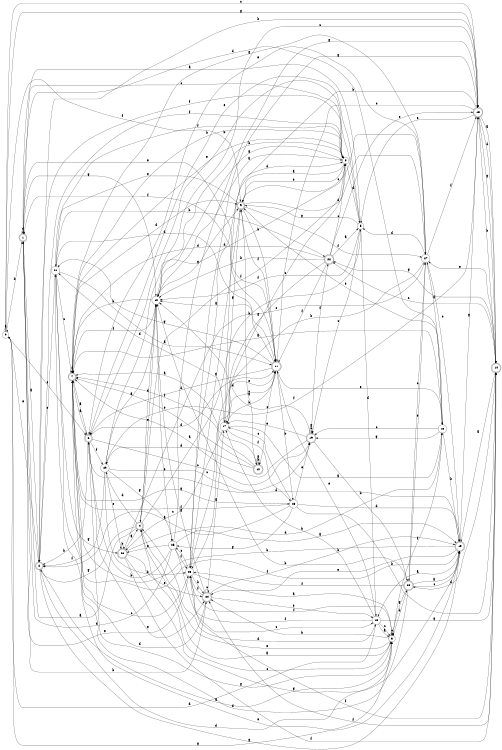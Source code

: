 digraph n24_10 {
__start0 [label="" shape="none"];

rankdir=LR;
size="8,5";

s0 [style="filled", color="black", fillcolor="white" shape="circle", label="0"];
s1 [style="rounded,filled", color="black", fillcolor="white" shape="doublecircle", label="1"];
s2 [style="rounded,filled", color="black", fillcolor="white" shape="doublecircle", label="2"];
s3 [style="filled", color="black", fillcolor="white" shape="circle", label="3"];
s4 [style="rounded,filled", color="black", fillcolor="white" shape="doublecircle", label="4"];
s5 [style="filled", color="black", fillcolor="white" shape="circle", label="5"];
s6 [style="rounded,filled", color="black", fillcolor="white" shape="doublecircle", label="6"];
s7 [style="rounded,filled", color="black", fillcolor="white" shape="doublecircle", label="7"];
s8 [style="filled", color="black", fillcolor="white" shape="circle", label="8"];
s9 [style="rounded,filled", color="black", fillcolor="white" shape="doublecircle", label="9"];
s10 [style="rounded,filled", color="black", fillcolor="white" shape="doublecircle", label="10"];
s11 [style="rounded,filled", color="black", fillcolor="white" shape="doublecircle", label="11"];
s12 [style="filled", color="black", fillcolor="white" shape="circle", label="12"];
s13 [style="rounded,filled", color="black", fillcolor="white" shape="doublecircle", label="13"];
s14 [style="rounded,filled", color="black", fillcolor="white" shape="doublecircle", label="14"];
s15 [style="rounded,filled", color="black", fillcolor="white" shape="doublecircle", label="15"];
s16 [style="filled", color="black", fillcolor="white" shape="circle", label="16"];
s17 [style="filled", color="black", fillcolor="white" shape="circle", label="17"];
s18 [style="filled", color="black", fillcolor="white" shape="circle", label="18"];
s19 [style="rounded,filled", color="black", fillcolor="white" shape="doublecircle", label="19"];
s20 [style="rounded,filled", color="black", fillcolor="white" shape="doublecircle", label="20"];
s21 [style="filled", color="black", fillcolor="white" shape="circle", label="21"];
s22 [style="rounded,filled", color="black", fillcolor="white" shape="doublecircle", label="22"];
s23 [style="filled", color="black", fillcolor="white" shape="circle", label="23"];
s24 [style="rounded,filled", color="black", fillcolor="white" shape="doublecircle", label="24"];
s25 [style="filled", color="black", fillcolor="white" shape="circle", label="25"];
s26 [style="rounded,filled", color="black", fillcolor="white" shape="doublecircle", label="26"];
s27 [style="filled", color="black", fillcolor="white" shape="circle", label="27"];
s28 [style="filled", color="black", fillcolor="white" shape="circle", label="28"];
s29 [style="filled", color="black", fillcolor="white" shape="circle", label="29"];
s0 -> s0 [label="a"];
s0 -> s1 [label="b"];
s0 -> s13 [label="c"];
s0 -> s16 [label="d"];
s0 -> s6 [label="e"];
s0 -> s9 [label="f"];
s0 -> s13 [label="g"];
s1 -> s2 [label="a"];
s1 -> s24 [label="b"];
s1 -> s8 [label="c"];
s1 -> s1 [label="d"];
s1 -> s11 [label="e"];
s1 -> s11 [label="f"];
s1 -> s12 [label="g"];
s2 -> s3 [label="a"];
s2 -> s13 [label="b"];
s2 -> s21 [label="c"];
s2 -> s3 [label="d"];
s2 -> s0 [label="e"];
s2 -> s8 [label="f"];
s2 -> s15 [label="g"];
s3 -> s4 [label="a"];
s3 -> s24 [label="b"];
s3 -> s3 [label="c"];
s3 -> s20 [label="d"];
s3 -> s4 [label="e"];
s3 -> s23 [label="f"];
s3 -> s0 [label="g"];
s4 -> s1 [label="a"];
s4 -> s5 [label="b"];
s4 -> s3 [label="c"];
s4 -> s29 [label="d"];
s4 -> s12 [label="e"];
s4 -> s8 [label="f"];
s4 -> s2 [label="g"];
s5 -> s1 [label="a"];
s5 -> s6 [label="b"];
s5 -> s19 [label="c"];
s5 -> s16 [label="d"];
s5 -> s6 [label="e"];
s5 -> s12 [label="f"];
s5 -> s9 [label="g"];
s6 -> s7 [label="a"];
s6 -> s2 [label="b"];
s6 -> s19 [label="c"];
s6 -> s11 [label="d"];
s6 -> s24 [label="e"];
s6 -> s29 [label="f"];
s6 -> s3 [label="g"];
s7 -> s6 [label="a"];
s7 -> s8 [label="b"];
s7 -> s23 [label="c"];
s7 -> s9 [label="d"];
s7 -> s8 [label="e"];
s7 -> s7 [label="f"];
s7 -> s28 [label="g"];
s8 -> s9 [label="a"];
s8 -> s12 [label="b"];
s8 -> s17 [label="c"];
s8 -> s5 [label="d"];
s8 -> s9 [label="e"];
s8 -> s2 [label="f"];
s8 -> s12 [label="g"];
s9 -> s10 [label="a"];
s9 -> s11 [label="b"];
s9 -> s27 [label="c"];
s9 -> s27 [label="d"];
s9 -> s21 [label="e"];
s9 -> s27 [label="f"];
s9 -> s23 [label="g"];
s10 -> s7 [label="a"];
s10 -> s10 [label="b"];
s10 -> s11 [label="c"];
s10 -> s29 [label="d"];
s10 -> s7 [label="e"];
s10 -> s7 [label="f"];
s10 -> s10 [label="g"];
s11 -> s12 [label="a"];
s11 -> s28 [label="b"];
s11 -> s17 [label="c"];
s11 -> s6 [label="d"];
s11 -> s18 [label="e"];
s11 -> s9 [label="f"];
s11 -> s21 [label="g"];
s12 -> s8 [label="a"];
s12 -> s7 [label="b"];
s12 -> s13 [label="c"];
s12 -> s4 [label="d"];
s12 -> s25 [label="e"];
s12 -> s7 [label="f"];
s12 -> s9 [label="g"];
s13 -> s14 [label="a"];
s13 -> s17 [label="b"];
s13 -> s11 [label="c"];
s13 -> s14 [label="d"];
s13 -> s5 [label="e"];
s13 -> s29 [label="f"];
s13 -> s14 [label="g"];
s14 -> s15 [label="a"];
s14 -> s13 [label="b"];
s14 -> s22 [label="c"];
s14 -> s20 [label="d"];
s14 -> s27 [label="e"];
s14 -> s24 [label="f"];
s14 -> s22 [label="g"];
s15 -> s16 [label="a"];
s15 -> s7 [label="b"];
s15 -> s27 [label="c"];
s15 -> s6 [label="d"];
s15 -> s24 [label="e"];
s15 -> s7 [label="f"];
s15 -> s13 [label="g"];
s16 -> s3 [label="a"];
s16 -> s17 [label="b"];
s16 -> s3 [label="c"];
s16 -> s4 [label="d"];
s16 -> s11 [label="e"];
s16 -> s23 [label="f"];
s16 -> s14 [label="g"];
s17 -> s18 [label="a"];
s17 -> s11 [label="b"];
s17 -> s26 [label="c"];
s17 -> s21 [label="d"];
s17 -> s11 [label="e"];
s17 -> s28 [label="f"];
s17 -> s9 [label="g"];
s18 -> s7 [label="a"];
s18 -> s15 [label="b"];
s18 -> s19 [label="c"];
s18 -> s1 [label="d"];
s18 -> s9 [label="e"];
s18 -> s3 [label="f"];
s18 -> s19 [label="g"];
s19 -> s7 [label="a"];
s19 -> s20 [label="b"];
s19 -> s19 [label="c"];
s19 -> s12 [label="d"];
s19 -> s17 [label="e"];
s19 -> s22 [label="f"];
s19 -> s19 [label="g"];
s20 -> s15 [label="a"];
s20 -> s12 [label="b"];
s20 -> s15 [label="c"];
s20 -> s21 [label="d"];
s20 -> s27 [label="e"];
s20 -> s23 [label="f"];
s20 -> s3 [label="g"];
s21 -> s11 [label="a"];
s21 -> s22 [label="b"];
s21 -> s7 [label="c"];
s21 -> s11 [label="d"];
s21 -> s15 [label="e"];
s21 -> s8 [label="f"];
s21 -> s26 [label="g"];
s22 -> s5 [label="a"];
s22 -> s12 [label="b"];
s22 -> s8 [label="c"];
s22 -> s7 [label="d"];
s22 -> s13 [label="e"];
s22 -> s11 [label="f"];
s22 -> s23 [label="g"];
s23 -> s3 [label="a"];
s23 -> s24 [label="b"];
s23 -> s25 [label="c"];
s23 -> s8 [label="d"];
s23 -> s1 [label="e"];
s23 -> s14 [label="f"];
s23 -> s13 [label="g"];
s24 -> s17 [label="a"];
s24 -> s15 [label="b"];
s24 -> s24 [label="c"];
s24 -> s7 [label="d"];
s24 -> s16 [label="e"];
s24 -> s23 [label="f"];
s24 -> s12 [label="g"];
s25 -> s15 [label="a"];
s25 -> s6 [label="b"];
s25 -> s16 [label="c"];
s25 -> s1 [label="d"];
s25 -> s26 [label="e"];
s25 -> s23 [label="f"];
s25 -> s13 [label="g"];
s26 -> s4 [label="a"];
s26 -> s26 [label="b"];
s26 -> s27 [label="c"];
s26 -> s18 [label="d"];
s26 -> s24 [label="e"];
s26 -> s14 [label="f"];
s26 -> s15 [label="g"];
s27 -> s18 [label="a"];
s27 -> s23 [label="b"];
s27 -> s20 [label="c"];
s27 -> s5 [label="d"];
s27 -> s6 [label="e"];
s27 -> s13 [label="f"];
s27 -> s7 [label="g"];
s28 -> s2 [label="a"];
s28 -> s14 [label="b"];
s28 -> s17 [label="c"];
s28 -> s15 [label="d"];
s28 -> s19 [label="e"];
s28 -> s7 [label="f"];
s28 -> s25 [label="g"];
s29 -> s12 [label="a"];
s29 -> s23 [label="b"];
s29 -> s19 [label="c"];
s29 -> s8 [label="d"];
s29 -> s26 [label="e"];
s29 -> s2 [label="f"];
s29 -> s25 [label="g"];

}